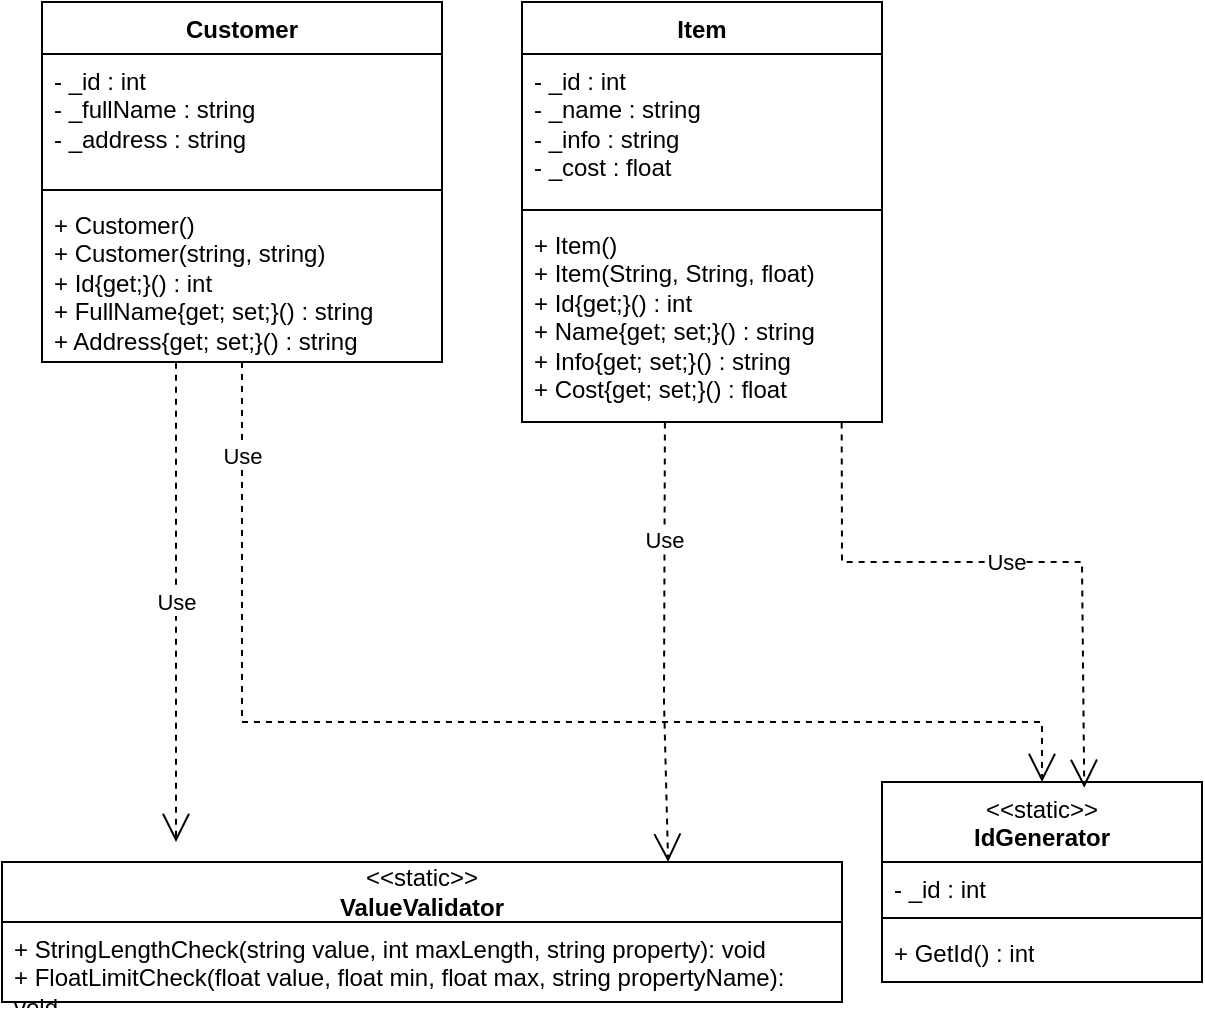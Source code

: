 <mxfile version="24.1.0" type="device">
  <diagram name="Страница — 1" id="dKUkYGr1s_UcH-8YKei1">
    <mxGraphModel dx="1354" dy="616" grid="1" gridSize="10" guides="1" tooltips="1" connect="1" arrows="1" fold="1" page="1" pageScale="1" pageWidth="827" pageHeight="1169" math="0" shadow="0">
      <root>
        <mxCell id="0" />
        <mxCell id="1" parent="0" />
        <mxCell id="oU2BkXmcU1scd5kveSyB-1" value="Customer" style="swimlane;fontStyle=1;align=center;verticalAlign=top;childLayout=stackLayout;horizontal=1;startSize=26;horizontalStack=0;resizeParent=1;resizeParentMax=0;resizeLast=0;collapsible=1;marginBottom=0;whiteSpace=wrap;html=1;" parent="1" vertex="1">
          <mxGeometry x="40" y="40" width="200" height="180" as="geometry" />
        </mxCell>
        <mxCell id="oU2BkXmcU1scd5kveSyB-2" value="- _id : int&lt;br&gt;- _fullName : string&lt;br&gt;- _address : string" style="text;strokeColor=none;fillColor=none;align=left;verticalAlign=top;spacingLeft=4;spacingRight=4;overflow=hidden;rotatable=0;points=[[0,0.5],[1,0.5]];portConstraint=eastwest;whiteSpace=wrap;html=1;" parent="oU2BkXmcU1scd5kveSyB-1" vertex="1">
          <mxGeometry y="26" width="200" height="64" as="geometry" />
        </mxCell>
        <mxCell id="oU2BkXmcU1scd5kveSyB-3" value="" style="line;strokeWidth=1;fillColor=none;align=left;verticalAlign=middle;spacingTop=-1;spacingLeft=3;spacingRight=3;rotatable=0;labelPosition=right;points=[];portConstraint=eastwest;strokeColor=inherit;" parent="oU2BkXmcU1scd5kveSyB-1" vertex="1">
          <mxGeometry y="90" width="200" height="8" as="geometry" />
        </mxCell>
        <mxCell id="oU2BkXmcU1scd5kveSyB-4" value="+&amp;nbsp;Customer()&lt;br style=&quot;border-color: var(--border-color);&quot;&gt;+ Customer(string, string)&lt;br&gt;+ Id{get;}() : int&lt;br&gt;+ FullName{get; set;}() : string&lt;br&gt;+ Address{get; set;}() : string" style="text;strokeColor=none;fillColor=none;align=left;verticalAlign=top;spacingLeft=4;spacingRight=4;overflow=hidden;rotatable=0;points=[[0,0.5],[1,0.5]];portConstraint=eastwest;whiteSpace=wrap;html=1;" parent="oU2BkXmcU1scd5kveSyB-1" vertex="1">
          <mxGeometry y="98" width="200" height="82" as="geometry" />
        </mxCell>
        <mxCell id="oU2BkXmcU1scd5kveSyB-5" value="Item" style="swimlane;fontStyle=1;align=center;verticalAlign=top;childLayout=stackLayout;horizontal=1;startSize=26;horizontalStack=0;resizeParent=1;resizeParentMax=0;resizeLast=0;collapsible=1;marginBottom=0;whiteSpace=wrap;html=1;" parent="1" vertex="1">
          <mxGeometry x="280" y="40" width="180" height="210" as="geometry" />
        </mxCell>
        <mxCell id="oU2BkXmcU1scd5kveSyB-6" value="- _id : int&lt;br&gt;- _name : string&lt;br&gt;- _info : string&lt;br&gt;- _cost : float" style="text;strokeColor=none;fillColor=none;align=left;verticalAlign=top;spacingLeft=4;spacingRight=4;overflow=hidden;rotatable=0;points=[[0,0.5],[1,0.5]];portConstraint=eastwest;whiteSpace=wrap;html=1;" parent="oU2BkXmcU1scd5kveSyB-5" vertex="1">
          <mxGeometry y="26" width="180" height="74" as="geometry" />
        </mxCell>
        <mxCell id="oU2BkXmcU1scd5kveSyB-7" value="" style="line;strokeWidth=1;fillColor=none;align=left;verticalAlign=middle;spacingTop=-1;spacingLeft=3;spacingRight=3;rotatable=0;labelPosition=right;points=[];portConstraint=eastwest;strokeColor=inherit;" parent="oU2BkXmcU1scd5kveSyB-5" vertex="1">
          <mxGeometry y="100" width="180" height="8" as="geometry" />
        </mxCell>
        <mxCell id="oU2BkXmcU1scd5kveSyB-8" value="+&amp;nbsp;Item()&lt;br&gt;+&amp;nbsp;Item(String, String, float)&lt;br&gt;+ Id{get;}() : int&lt;br&gt;+ Name{get; set;}() : string&lt;br&gt;+ Info{get; set;}() : string&lt;br&gt;+ Cost{get; set;}() : float" style="text;strokeColor=none;fillColor=none;align=left;verticalAlign=top;spacingLeft=4;spacingRight=4;overflow=hidden;rotatable=0;points=[[0,0.5],[1,0.5]];portConstraint=eastwest;whiteSpace=wrap;html=1;" parent="oU2BkXmcU1scd5kveSyB-5" vertex="1">
          <mxGeometry y="108" width="180" height="102" as="geometry" />
        </mxCell>
        <mxCell id="oU2BkXmcU1scd5kveSyB-9" value="&lt;span style=&quot;font-weight: normal;&quot;&gt;&amp;lt;&amp;lt;static&amp;gt;&amp;gt;&lt;/span&gt;&lt;br&gt;IdGenerator" style="swimlane;fontStyle=1;align=center;verticalAlign=top;childLayout=stackLayout;horizontal=1;startSize=40;horizontalStack=0;resizeParent=1;resizeParentMax=0;resizeLast=0;collapsible=1;marginBottom=0;whiteSpace=wrap;html=1;" parent="1" vertex="1">
          <mxGeometry x="460" y="430" width="160" height="100" as="geometry" />
        </mxCell>
        <mxCell id="oU2BkXmcU1scd5kveSyB-10" value="- _id : int" style="text;strokeColor=none;fillColor=none;align=left;verticalAlign=top;spacingLeft=4;spacingRight=4;overflow=hidden;rotatable=0;points=[[0,0.5],[1,0.5]];portConstraint=eastwest;whiteSpace=wrap;html=1;" parent="oU2BkXmcU1scd5kveSyB-9" vertex="1">
          <mxGeometry y="40" width="160" height="24" as="geometry" />
        </mxCell>
        <mxCell id="oU2BkXmcU1scd5kveSyB-11" value="" style="line;strokeWidth=1;fillColor=none;align=left;verticalAlign=middle;spacingTop=-1;spacingLeft=3;spacingRight=3;rotatable=0;labelPosition=right;points=[];portConstraint=eastwest;strokeColor=inherit;" parent="oU2BkXmcU1scd5kveSyB-9" vertex="1">
          <mxGeometry y="64" width="160" height="8" as="geometry" />
        </mxCell>
        <mxCell id="oU2BkXmcU1scd5kveSyB-12" value="+ GetId() : int" style="text;strokeColor=none;fillColor=none;align=left;verticalAlign=top;spacingLeft=4;spacingRight=4;overflow=hidden;rotatable=0;points=[[0,0.5],[1,0.5]];portConstraint=eastwest;whiteSpace=wrap;html=1;" parent="oU2BkXmcU1scd5kveSyB-9" vertex="1">
          <mxGeometry y="72" width="160" height="28" as="geometry" />
        </mxCell>
        <mxCell id="oU2BkXmcU1scd5kveSyB-17" value="&amp;lt;&amp;lt;static&amp;gt;&amp;gt;&lt;br&gt;&lt;b&gt;ValueValidator&lt;/b&gt;" style="swimlane;fontStyle=0;childLayout=stackLayout;horizontal=1;startSize=30;fillColor=none;horizontalStack=0;resizeParent=1;resizeParentMax=0;resizeLast=0;collapsible=1;marginBottom=0;whiteSpace=wrap;html=1;" parent="1" vertex="1">
          <mxGeometry x="20" y="470" width="420" height="70" as="geometry" />
        </mxCell>
        <mxCell id="oU2BkXmcU1scd5kveSyB-18" value="&lt;div&gt;+ StringLengthCheck(string value, int maxLength, string property): void&lt;br&gt;&lt;/div&gt;&lt;div&gt;+ FloatLimitCheck(float value, float min, float max, string propertyName): void&lt;br&gt;&lt;/div&gt;" style="text;strokeColor=none;fillColor=none;align=left;verticalAlign=top;spacingLeft=4;spacingRight=4;overflow=hidden;rotatable=0;points=[[0,0.5],[1,0.5]];portConstraint=eastwest;whiteSpace=wrap;html=1;" parent="oU2BkXmcU1scd5kveSyB-17" vertex="1">
          <mxGeometry y="30" width="420" height="40" as="geometry" />
        </mxCell>
        <mxCell id="oU2BkXmcU1scd5kveSyB-23" value="Use" style="endArrow=open;endSize=12;dashed=1;html=1;rounded=0;exitX=0.335;exitY=1.004;exitDx=0;exitDy=0;exitPerimeter=0;" parent="1" source="oU2BkXmcU1scd5kveSyB-4" edge="1">
          <mxGeometry width="160" relative="1" as="geometry">
            <mxPoint x="130" y="300" as="sourcePoint" />
            <mxPoint x="107" y="460" as="targetPoint" />
          </mxGeometry>
        </mxCell>
        <mxCell id="oU2BkXmcU1scd5kveSyB-24" value="Use" style="endArrow=open;endSize=12;dashed=1;html=1;rounded=0;exitX=0.397;exitY=1.003;exitDx=0;exitDy=0;exitPerimeter=0;entryX=0.793;entryY=0;entryDx=0;entryDy=0;entryPerimeter=0;" parent="1" source="oU2BkXmcU1scd5kveSyB-8" target="oU2BkXmcU1scd5kveSyB-17" edge="1">
          <mxGeometry x="-0.463" width="160" relative="1" as="geometry">
            <mxPoint x="330" y="380" as="sourcePoint" />
            <mxPoint x="350" y="470" as="targetPoint" />
            <Array as="points">
              <mxPoint x="351" y="390" />
            </Array>
            <mxPoint as="offset" />
          </mxGeometry>
        </mxCell>
        <mxCell id="YUPpxHXHpWBwXL3RrCX6-1" value="Use" style="endArrow=open;endSize=12;dashed=1;html=1;rounded=0;exitX=0.5;exitY=1;exitDx=0;exitDy=0;entryX=0.5;entryY=0;entryDx=0;entryDy=0;" parent="1" source="oU2BkXmcU1scd5kveSyB-1" target="oU2BkXmcU1scd5kveSyB-9" edge="1">
          <mxGeometry x="-0.846" width="160" relative="1" as="geometry">
            <mxPoint x="100" y="490" as="sourcePoint" />
            <mxPoint x="260" y="490" as="targetPoint" />
            <Array as="points">
              <mxPoint x="140" y="400" />
              <mxPoint x="540" y="400" />
            </Array>
            <mxPoint as="offset" />
          </mxGeometry>
        </mxCell>
        <mxCell id="YUPpxHXHpWBwXL3RrCX6-2" value="Use" style="endArrow=open;endSize=12;dashed=1;html=1;rounded=0;exitX=0.888;exitY=1.003;exitDx=0;exitDy=0;entryX=0.632;entryY=0.029;entryDx=0;entryDy=0;exitPerimeter=0;entryPerimeter=0;" parent="1" source="oU2BkXmcU1scd5kveSyB-8" target="oU2BkXmcU1scd5kveSyB-9" edge="1">
          <mxGeometry width="160" relative="1" as="geometry">
            <mxPoint x="250" y="93" as="sourcePoint" />
            <mxPoint x="344" y="78" as="targetPoint" />
            <Array as="points">
              <mxPoint x="440" y="320" />
              <mxPoint x="560" y="320" />
            </Array>
          </mxGeometry>
        </mxCell>
      </root>
    </mxGraphModel>
  </diagram>
</mxfile>
